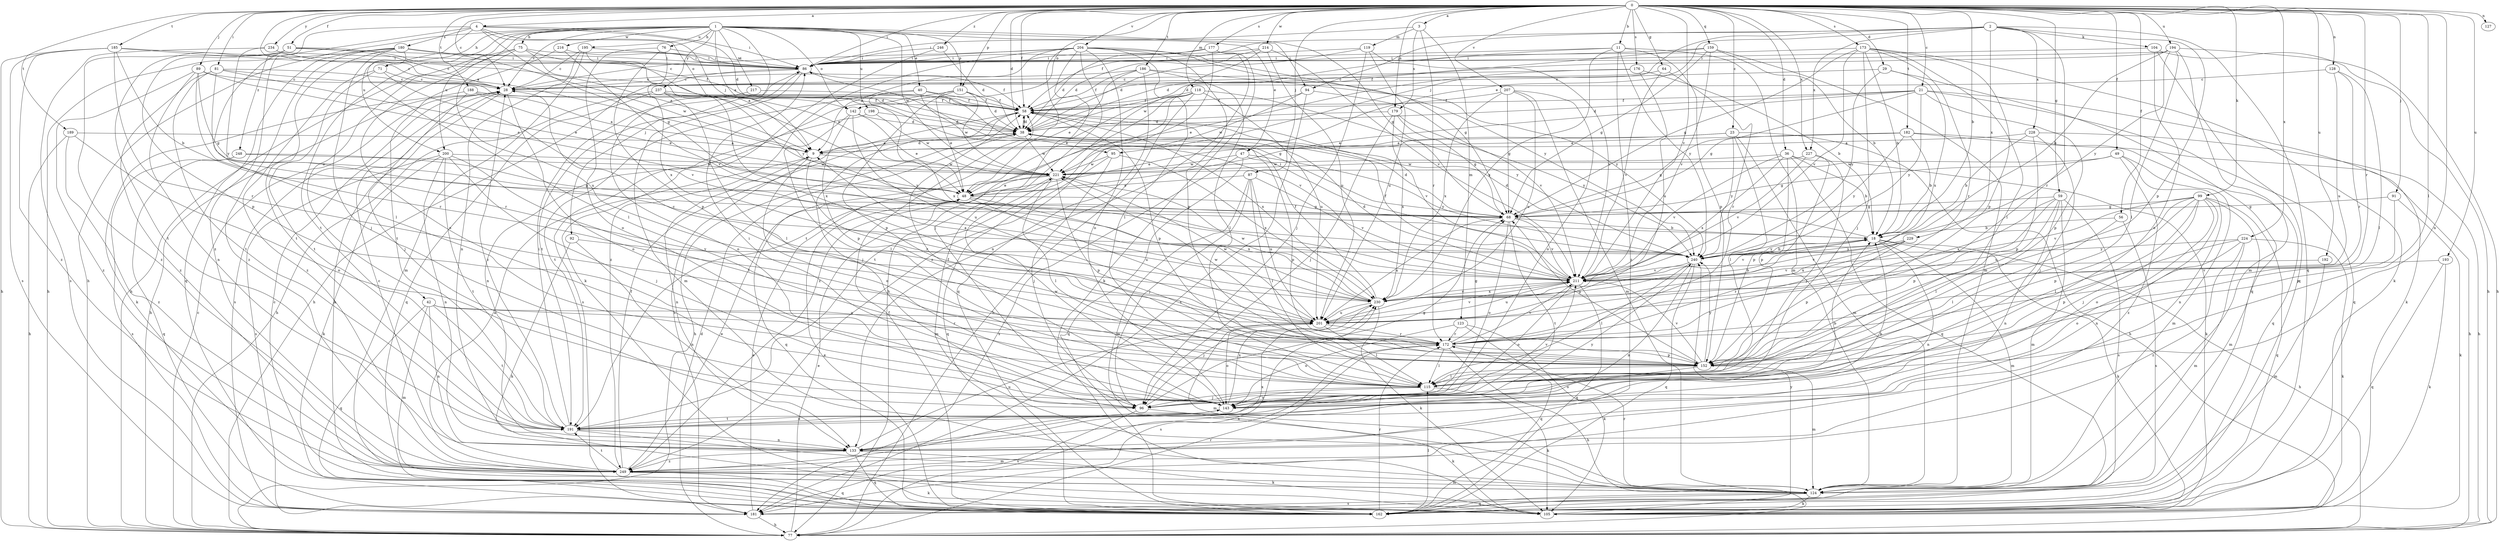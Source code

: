 strict digraph  {
0;
1;
2;
3;
4;
9;
11;
18;
21;
23;
28;
29;
36;
38;
40;
42;
47;
48;
49;
51;
56;
58;
59;
64;
68;
71;
75;
76;
77;
81;
86;
87;
89;
91;
92;
94;
95;
96;
99;
104;
105;
115;
118;
119;
123;
124;
127;
128;
133;
142;
143;
151;
152;
159;
162;
172;
173;
176;
177;
179;
180;
181;
182;
185;
186;
188;
189;
191;
192;
193;
194;
195;
198;
200;
201;
204;
207;
211;
214;
216;
217;
221;
224;
227;
228;
229;
230;
234;
237;
240;
246;
248;
249;
0 -> 3  [label=a];
0 -> 4  [label=a];
0 -> 9  [label=a];
0 -> 11  [label=b];
0 -> 18  [label=b];
0 -> 21  [label=c];
0 -> 23  [label=c];
0 -> 28  [label=c];
0 -> 29  [label=d];
0 -> 36  [label=d];
0 -> 38  [label=d];
0 -> 49  [label=f];
0 -> 51  [label=f];
0 -> 56  [label=f];
0 -> 58  [label=f];
0 -> 59  [label=g];
0 -> 64  [label=g];
0 -> 81  [label=i];
0 -> 86  [label=i];
0 -> 87  [label=j];
0 -> 89  [label=j];
0 -> 91  [label=j];
0 -> 99  [label=k];
0 -> 115  [label=l];
0 -> 118  [label=m];
0 -> 127  [label=n];
0 -> 128  [label=n];
0 -> 133  [label=n];
0 -> 142  [label=o];
0 -> 151  [label=p];
0 -> 159  [label=q];
0 -> 172  [label=r];
0 -> 173  [label=s];
0 -> 176  [label=s];
0 -> 177  [label=s];
0 -> 179  [label=s];
0 -> 182  [label=t];
0 -> 185  [label=t];
0 -> 186  [label=t];
0 -> 188  [label=t];
0 -> 189  [label=t];
0 -> 192  [label=u];
0 -> 193  [label=u];
0 -> 194  [label=u];
0 -> 204  [label=v];
0 -> 207  [label=v];
0 -> 211  [label=v];
0 -> 214  [label=w];
0 -> 224  [label=x];
0 -> 227  [label=x];
0 -> 234  [label=y];
0 -> 246  [label=z];
1 -> 9  [label=a];
1 -> 28  [label=c];
1 -> 40  [label=e];
1 -> 42  [label=e];
1 -> 47  [label=e];
1 -> 68  [label=g];
1 -> 71  [label=h];
1 -> 75  [label=h];
1 -> 76  [label=h];
1 -> 77  [label=h];
1 -> 92  [label=j];
1 -> 94  [label=j];
1 -> 142  [label=o];
1 -> 151  [label=p];
1 -> 191  [label=t];
1 -> 195  [label=u];
1 -> 198  [label=u];
1 -> 200  [label=u];
1 -> 216  [label=w];
1 -> 217  [label=w];
1 -> 221  [label=w];
1 -> 237  [label=y];
2 -> 47  [label=e];
2 -> 58  [label=f];
2 -> 94  [label=j];
2 -> 95  [label=j];
2 -> 104  [label=k];
2 -> 152  [label=p];
2 -> 162  [label=q];
2 -> 172  [label=r];
2 -> 227  [label=x];
2 -> 228  [label=x];
2 -> 229  [label=x];
3 -> 86  [label=i];
3 -> 119  [label=m];
3 -> 123  [label=m];
3 -> 172  [label=r];
3 -> 179  [label=s];
4 -> 38  [label=d];
4 -> 68  [label=g];
4 -> 86  [label=i];
4 -> 95  [label=j];
4 -> 142  [label=o];
4 -> 180  [label=s];
4 -> 200  [label=u];
4 -> 248  [label=z];
4 -> 249  [label=z];
9 -> 38  [label=d];
9 -> 133  [label=n];
9 -> 143  [label=o];
9 -> 172  [label=r];
9 -> 221  [label=w];
11 -> 38  [label=d];
11 -> 86  [label=i];
11 -> 124  [label=m];
11 -> 152  [label=p];
11 -> 230  [label=x];
11 -> 240  [label=y];
11 -> 249  [label=z];
18 -> 38  [label=d];
18 -> 77  [label=h];
18 -> 105  [label=k];
18 -> 124  [label=m];
18 -> 133  [label=n];
18 -> 211  [label=v];
18 -> 240  [label=y];
21 -> 38  [label=d];
21 -> 48  [label=e];
21 -> 58  [label=f];
21 -> 68  [label=g];
21 -> 105  [label=k];
21 -> 152  [label=p];
21 -> 162  [label=q];
21 -> 240  [label=y];
23 -> 9  [label=a];
23 -> 48  [label=e];
23 -> 77  [label=h];
23 -> 115  [label=l];
23 -> 124  [label=m];
23 -> 240  [label=y];
28 -> 58  [label=f];
28 -> 77  [label=h];
28 -> 105  [label=k];
28 -> 143  [label=o];
28 -> 181  [label=s];
29 -> 28  [label=c];
29 -> 162  [label=q];
29 -> 230  [label=x];
29 -> 240  [label=y];
36 -> 18  [label=b];
36 -> 105  [label=k];
36 -> 152  [label=p];
36 -> 162  [label=q];
36 -> 211  [label=v];
36 -> 221  [label=w];
36 -> 230  [label=x];
38 -> 9  [label=a];
38 -> 58  [label=f];
38 -> 77  [label=h];
38 -> 221  [label=w];
40 -> 58  [label=f];
40 -> 68  [label=g];
40 -> 191  [label=t];
40 -> 211  [label=v];
40 -> 230  [label=x];
42 -> 124  [label=m];
42 -> 133  [label=n];
42 -> 162  [label=q];
42 -> 172  [label=r];
42 -> 191  [label=t];
42 -> 201  [label=u];
47 -> 152  [label=p];
47 -> 162  [label=q];
47 -> 181  [label=s];
47 -> 221  [label=w];
47 -> 240  [label=y];
48 -> 68  [label=g];
48 -> 201  [label=u];
48 -> 230  [label=x];
49 -> 68  [label=g];
49 -> 124  [label=m];
49 -> 133  [label=n];
49 -> 221  [label=w];
49 -> 249  [label=z];
51 -> 28  [label=c];
51 -> 58  [label=f];
51 -> 86  [label=i];
51 -> 115  [label=l];
51 -> 152  [label=p];
51 -> 191  [label=t];
51 -> 249  [label=z];
56 -> 18  [label=b];
56 -> 115  [label=l];
56 -> 181  [label=s];
58 -> 38  [label=d];
58 -> 96  [label=j];
58 -> 152  [label=p];
58 -> 181  [label=s];
58 -> 211  [label=v];
58 -> 230  [label=x];
59 -> 68  [label=g];
59 -> 115  [label=l];
59 -> 124  [label=m];
59 -> 133  [label=n];
59 -> 152  [label=p];
59 -> 181  [label=s];
59 -> 230  [label=x];
64 -> 28  [label=c];
64 -> 172  [label=r];
64 -> 211  [label=v];
68 -> 18  [label=b];
68 -> 38  [label=d];
68 -> 143  [label=o];
68 -> 191  [label=t];
68 -> 201  [label=u];
68 -> 211  [label=v];
71 -> 28  [label=c];
71 -> 191  [label=t];
71 -> 211  [label=v];
71 -> 249  [label=z];
75 -> 48  [label=e];
75 -> 77  [label=h];
75 -> 86  [label=i];
75 -> 143  [label=o];
75 -> 201  [label=u];
75 -> 240  [label=y];
76 -> 86  [label=i];
76 -> 143  [label=o];
76 -> 152  [label=p];
76 -> 230  [label=x];
77 -> 28  [label=c];
77 -> 38  [label=d];
77 -> 48  [label=e];
77 -> 172  [label=r];
77 -> 230  [label=x];
81 -> 28  [label=c];
81 -> 38  [label=d];
81 -> 48  [label=e];
81 -> 172  [label=r];
81 -> 191  [label=t];
81 -> 249  [label=z];
86 -> 28  [label=c];
86 -> 58  [label=f];
86 -> 77  [label=h];
86 -> 124  [label=m];
86 -> 191  [label=t];
87 -> 48  [label=e];
87 -> 96  [label=j];
87 -> 115  [label=l];
87 -> 124  [label=m];
87 -> 201  [label=u];
87 -> 211  [label=v];
89 -> 28  [label=c];
89 -> 48  [label=e];
89 -> 68  [label=g];
89 -> 133  [label=n];
89 -> 172  [label=r];
89 -> 249  [label=z];
91 -> 68  [label=g];
91 -> 105  [label=k];
91 -> 152  [label=p];
92 -> 105  [label=k];
92 -> 133  [label=n];
92 -> 240  [label=y];
94 -> 58  [label=f];
94 -> 181  [label=s];
94 -> 211  [label=v];
94 -> 221  [label=w];
95 -> 96  [label=j];
95 -> 162  [label=q];
95 -> 221  [label=w];
95 -> 230  [label=x];
96 -> 18  [label=b];
96 -> 68  [label=g];
96 -> 105  [label=k];
96 -> 181  [label=s];
99 -> 68  [label=g];
99 -> 96  [label=j];
99 -> 115  [label=l];
99 -> 124  [label=m];
99 -> 133  [label=n];
99 -> 143  [label=o];
99 -> 152  [label=p];
99 -> 162  [label=q];
99 -> 201  [label=u];
99 -> 211  [label=v];
104 -> 77  [label=h];
104 -> 86  [label=i];
104 -> 143  [label=o];
104 -> 162  [label=q];
105 -> 240  [label=y];
115 -> 96  [label=j];
115 -> 105  [label=k];
115 -> 143  [label=o];
118 -> 48  [label=e];
118 -> 58  [label=f];
118 -> 77  [label=h];
118 -> 191  [label=t];
118 -> 201  [label=u];
118 -> 240  [label=y];
118 -> 249  [label=z];
119 -> 38  [label=d];
119 -> 86  [label=i];
119 -> 96  [label=j];
119 -> 201  [label=u];
119 -> 211  [label=v];
123 -> 105  [label=k];
123 -> 143  [label=o];
123 -> 162  [label=q];
123 -> 172  [label=r];
124 -> 105  [label=k];
124 -> 162  [label=q];
124 -> 172  [label=r];
124 -> 181  [label=s];
128 -> 28  [label=c];
128 -> 115  [label=l];
128 -> 172  [label=r];
128 -> 201  [label=u];
133 -> 105  [label=k];
133 -> 162  [label=q];
133 -> 201  [label=u];
133 -> 249  [label=z];
142 -> 38  [label=d];
142 -> 48  [label=e];
142 -> 115  [label=l];
142 -> 152  [label=p];
142 -> 201  [label=u];
143 -> 58  [label=f];
143 -> 86  [label=i];
143 -> 191  [label=t];
143 -> 211  [label=v];
143 -> 221  [label=w];
143 -> 230  [label=x];
151 -> 38  [label=d];
151 -> 48  [label=e];
151 -> 58  [label=f];
151 -> 152  [label=p];
151 -> 181  [label=s];
151 -> 221  [label=w];
152 -> 68  [label=g];
152 -> 115  [label=l];
152 -> 124  [label=m];
152 -> 143  [label=o];
152 -> 211  [label=v];
152 -> 240  [label=y];
159 -> 18  [label=b];
159 -> 38  [label=d];
159 -> 68  [label=g];
159 -> 86  [label=i];
159 -> 124  [label=m];
159 -> 211  [label=v];
162 -> 28  [label=c];
162 -> 48  [label=e];
162 -> 58  [label=f];
162 -> 115  [label=l];
162 -> 172  [label=r];
172 -> 68  [label=g];
172 -> 77  [label=h];
172 -> 115  [label=l];
172 -> 152  [label=p];
172 -> 181  [label=s];
172 -> 211  [label=v];
172 -> 221  [label=w];
173 -> 18  [label=b];
173 -> 68  [label=g];
173 -> 86  [label=i];
173 -> 96  [label=j];
173 -> 105  [label=k];
173 -> 115  [label=l];
173 -> 152  [label=p];
173 -> 172  [label=r];
173 -> 211  [label=v];
176 -> 18  [label=b];
176 -> 28  [label=c];
176 -> 48  [label=e];
176 -> 201  [label=u];
177 -> 38  [label=d];
177 -> 86  [label=i];
177 -> 105  [label=k];
177 -> 133  [label=n];
177 -> 249  [label=z];
179 -> 38  [label=d];
179 -> 68  [label=g];
179 -> 96  [label=j];
179 -> 230  [label=x];
179 -> 240  [label=y];
180 -> 77  [label=h];
180 -> 86  [label=i];
180 -> 96  [label=j];
180 -> 115  [label=l];
180 -> 162  [label=q];
180 -> 191  [label=t];
180 -> 221  [label=w];
180 -> 249  [label=z];
181 -> 48  [label=e];
181 -> 77  [label=h];
182 -> 9  [label=a];
182 -> 18  [label=b];
182 -> 68  [label=g];
182 -> 77  [label=h];
182 -> 162  [label=q];
182 -> 240  [label=y];
185 -> 18  [label=b];
185 -> 28  [label=c];
185 -> 77  [label=h];
185 -> 86  [label=i];
185 -> 172  [label=r];
185 -> 181  [label=s];
185 -> 249  [label=z];
186 -> 28  [label=c];
186 -> 48  [label=e];
186 -> 58  [label=f];
186 -> 115  [label=l];
186 -> 162  [label=q];
186 -> 240  [label=y];
188 -> 9  [label=a];
188 -> 48  [label=e];
188 -> 58  [label=f];
188 -> 96  [label=j];
188 -> 105  [label=k];
189 -> 9  [label=a];
189 -> 77  [label=h];
189 -> 143  [label=o];
189 -> 249  [label=z];
191 -> 18  [label=b];
191 -> 28  [label=c];
191 -> 86  [label=i];
191 -> 124  [label=m];
191 -> 133  [label=n];
191 -> 143  [label=o];
191 -> 240  [label=y];
192 -> 124  [label=m];
192 -> 211  [label=v];
193 -> 105  [label=k];
193 -> 162  [label=q];
193 -> 211  [label=v];
194 -> 18  [label=b];
194 -> 58  [label=f];
194 -> 77  [label=h];
194 -> 86  [label=i];
194 -> 115  [label=l];
194 -> 124  [label=m];
194 -> 240  [label=y];
195 -> 9  [label=a];
195 -> 28  [label=c];
195 -> 86  [label=i];
195 -> 124  [label=m];
195 -> 133  [label=n];
198 -> 38  [label=d];
198 -> 133  [label=n];
198 -> 221  [label=w];
200 -> 96  [label=j];
200 -> 105  [label=k];
200 -> 115  [label=l];
200 -> 133  [label=n];
200 -> 181  [label=s];
200 -> 191  [label=t];
200 -> 221  [label=w];
201 -> 28  [label=c];
201 -> 115  [label=l];
201 -> 124  [label=m];
201 -> 143  [label=o];
201 -> 172  [label=r];
201 -> 211  [label=v];
201 -> 221  [label=w];
204 -> 9  [label=a];
204 -> 28  [label=c];
204 -> 68  [label=g];
204 -> 77  [label=h];
204 -> 86  [label=i];
204 -> 96  [label=j];
204 -> 115  [label=l];
204 -> 143  [label=o];
204 -> 152  [label=p];
204 -> 191  [label=t];
204 -> 240  [label=y];
204 -> 249  [label=z];
207 -> 58  [label=f];
207 -> 68  [label=g];
207 -> 124  [label=m];
207 -> 143  [label=o];
207 -> 201  [label=u];
207 -> 230  [label=x];
211 -> 38  [label=d];
211 -> 58  [label=f];
211 -> 143  [label=o];
211 -> 162  [label=q];
211 -> 201  [label=u];
211 -> 230  [label=x];
214 -> 38  [label=d];
214 -> 86  [label=i];
214 -> 201  [label=u];
214 -> 211  [label=v];
214 -> 221  [label=w];
216 -> 86  [label=i];
216 -> 191  [label=t];
216 -> 211  [label=v];
217 -> 58  [label=f];
217 -> 143  [label=o];
221 -> 48  [label=e];
221 -> 115  [label=l];
221 -> 124  [label=m];
221 -> 152  [label=p];
221 -> 162  [label=q];
224 -> 105  [label=k];
224 -> 124  [label=m];
224 -> 143  [label=o];
224 -> 152  [label=p];
224 -> 240  [label=y];
224 -> 249  [label=z];
227 -> 96  [label=j];
227 -> 152  [label=p];
227 -> 211  [label=v];
227 -> 221  [label=w];
228 -> 9  [label=a];
228 -> 18  [label=b];
228 -> 77  [label=h];
228 -> 96  [label=j];
228 -> 152  [label=p];
229 -> 152  [label=p];
229 -> 172  [label=r];
229 -> 211  [label=v];
229 -> 230  [label=x];
229 -> 240  [label=y];
230 -> 9  [label=a];
230 -> 18  [label=b];
230 -> 58  [label=f];
230 -> 96  [label=j];
230 -> 105  [label=k];
230 -> 201  [label=u];
230 -> 211  [label=v];
230 -> 221  [label=w];
234 -> 9  [label=a];
234 -> 86  [label=i];
234 -> 181  [label=s];
234 -> 240  [label=y];
237 -> 58  [label=f];
237 -> 77  [label=h];
237 -> 115  [label=l];
237 -> 162  [label=q];
237 -> 211  [label=v];
237 -> 230  [label=x];
240 -> 18  [label=b];
240 -> 86  [label=i];
240 -> 115  [label=l];
240 -> 133  [label=n];
240 -> 162  [label=q];
240 -> 211  [label=v];
246 -> 38  [label=d];
246 -> 86  [label=i];
246 -> 105  [label=k];
248 -> 68  [label=g];
248 -> 162  [label=q];
248 -> 181  [label=s];
248 -> 221  [label=w];
249 -> 9  [label=a];
249 -> 28  [label=c];
249 -> 48  [label=e];
249 -> 58  [label=f];
249 -> 105  [label=k];
249 -> 124  [label=m];
249 -> 162  [label=q];
249 -> 191  [label=t];
249 -> 230  [label=x];
}
